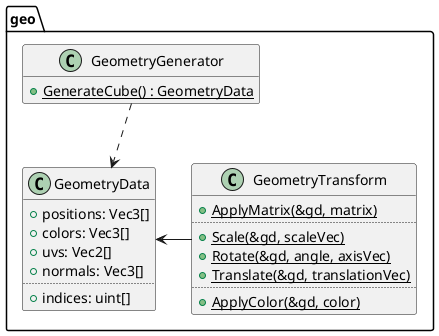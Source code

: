@startuml
set separator ::

class geo::GeometryData {
	+positions: Vec3[]
	+colors: Vec3[]
	+uvs: Vec2[]
	+normals: Vec3[]
	..
	+indices: uint[]
}
hide GeometryData methods

class geo::GeometryGenerator {
	{static} +GenerateCube() : GeometryData
}
hide GeometryGenerator fields

class geo::GeometryTransform {
	{static} +ApplyMatrix(&gd, matrix)
	..
	{static} +Scale(&gd, scaleVec)
	{static} +Rotate(&gd, angle, axisVec)
	{static} +Translate(&gd, translationVec)
	..
	{static} +ApplyColor(&gd, color)
}
hide GeometryTransform fields

GeometryData <.up. GeometryGenerator
GeometryData <-right- GeometryTransform

@enduml
